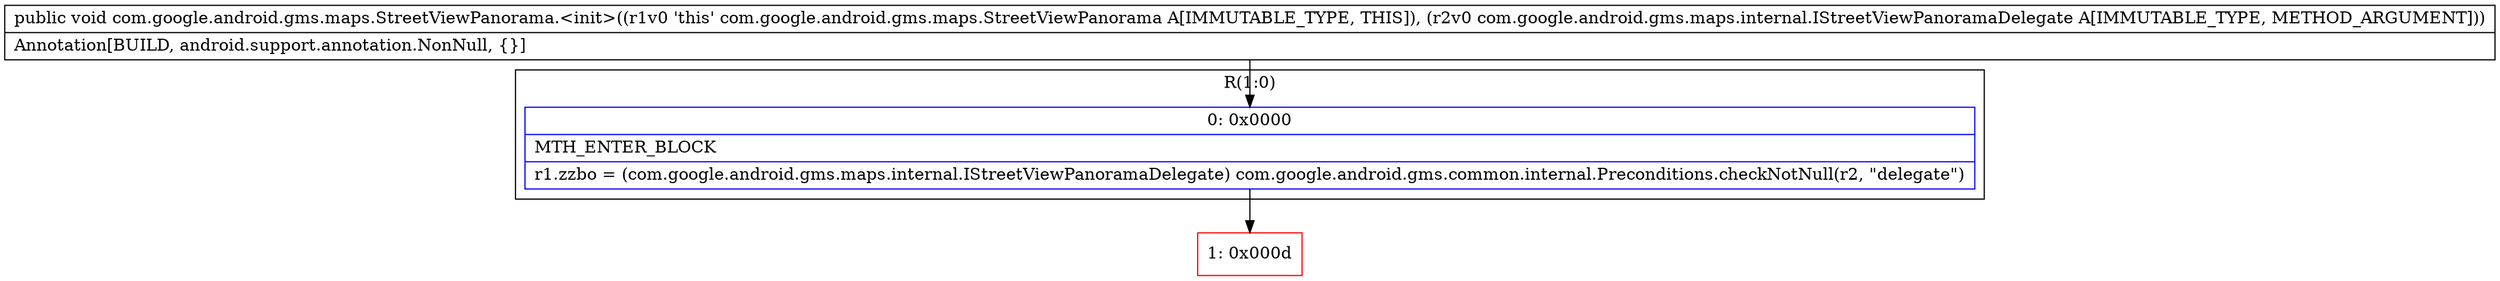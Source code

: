 digraph "CFG forcom.google.android.gms.maps.StreetViewPanorama.\<init\>(Lcom\/google\/android\/gms\/maps\/internal\/IStreetViewPanoramaDelegate;)V" {
subgraph cluster_Region_1198789204 {
label = "R(1:0)";
node [shape=record,color=blue];
Node_0 [shape=record,label="{0\:\ 0x0000|MTH_ENTER_BLOCK\l|r1.zzbo = (com.google.android.gms.maps.internal.IStreetViewPanoramaDelegate) com.google.android.gms.common.internal.Preconditions.checkNotNull(r2, \"delegate\")\l}"];
}
Node_1 [shape=record,color=red,label="{1\:\ 0x000d}"];
MethodNode[shape=record,label="{public void com.google.android.gms.maps.StreetViewPanorama.\<init\>((r1v0 'this' com.google.android.gms.maps.StreetViewPanorama A[IMMUTABLE_TYPE, THIS]), (r2v0 com.google.android.gms.maps.internal.IStreetViewPanoramaDelegate A[IMMUTABLE_TYPE, METHOD_ARGUMENT]))  | Annotation[BUILD, android.support.annotation.NonNull, \{\}]\l}"];
MethodNode -> Node_0;
Node_0 -> Node_1;
}

